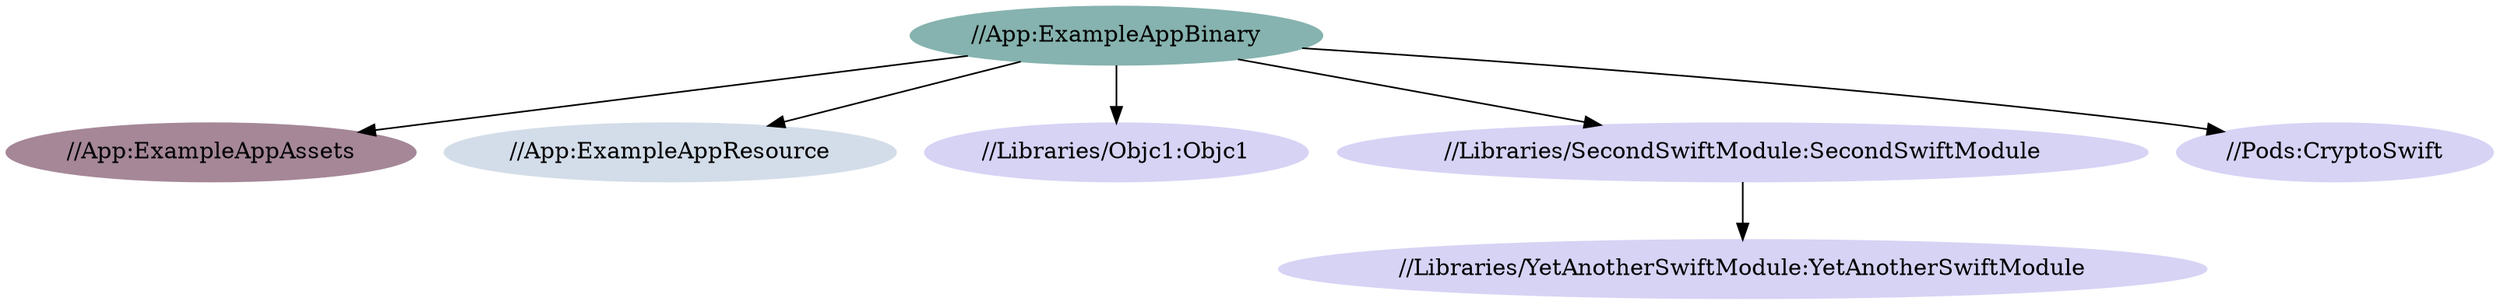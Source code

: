 digraph result_graph {
  "//App:ExampleAppAssets" [style=filled,color="#A58798"];
  "//App:ExampleAppBinary" -> "//App:ExampleAppAssets";
  "//App:ExampleAppBinary" -> "//App:ExampleAppResource";
  "//App:ExampleAppBinary" -> "//Libraries/Objc1:Objc1";
  "//App:ExampleAppBinary" -> "//Libraries/SecondSwiftModule:SecondSwiftModule";
  "//App:ExampleAppBinary" -> "//Pods:CryptoSwift";
  "//App:ExampleAppBinary" [style=filled,color="#86B3AF"];
  "//App:ExampleAppResource" [style=filled,color="#D3DDE9"];
  "//Libraries/Objc1:Objc1" [style=filled,color="#D6D3F5"];
  "//Libraries/SecondSwiftModule:SecondSwiftModule" -> "//Libraries/YetAnotherSwiftModule:YetAnotherSwiftModule";
  "//Libraries/SecondSwiftModule:SecondSwiftModule" [style=filled,color="#D6D3F5"];
  "//Libraries/YetAnotherSwiftModule:YetAnotherSwiftModule" [style=filled,color="#D6D3F5"];
  "//Pods:CryptoSwift" [style=filled,color="#D6D3F5"];
}
